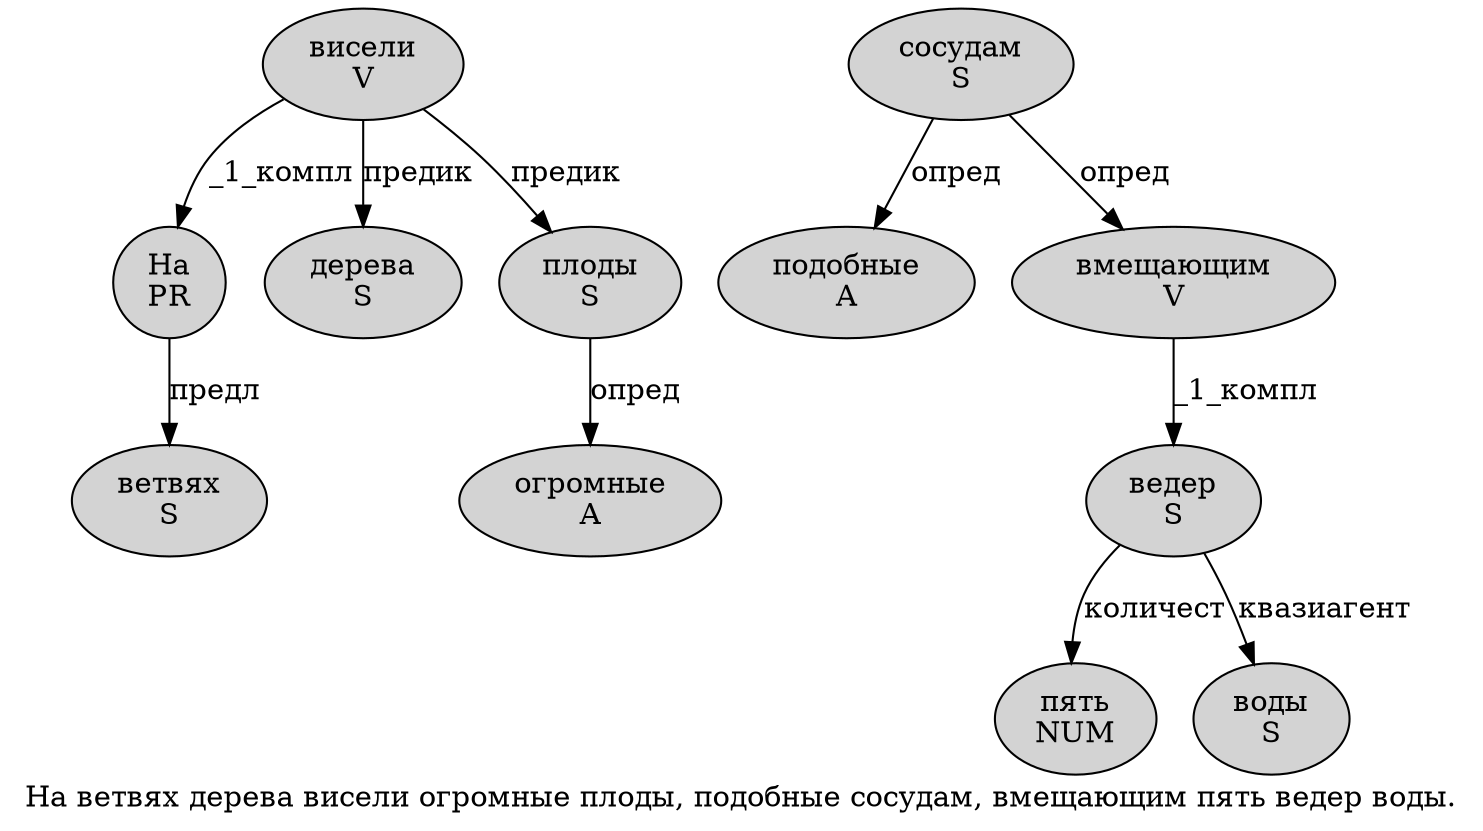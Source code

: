 digraph SENTENCE_598 {
	graph [label="На ветвях дерева висели огромные плоды, подобные сосудам, вмещающим пять ведер воды."]
	node [style=filled]
		0 [label="На
PR" color="" fillcolor=lightgray penwidth=1 shape=ellipse]
		1 [label="ветвях
S" color="" fillcolor=lightgray penwidth=1 shape=ellipse]
		2 [label="дерева
S" color="" fillcolor=lightgray penwidth=1 shape=ellipse]
		3 [label="висели
V" color="" fillcolor=lightgray penwidth=1 shape=ellipse]
		4 [label="огромные
A" color="" fillcolor=lightgray penwidth=1 shape=ellipse]
		5 [label="плоды
S" color="" fillcolor=lightgray penwidth=1 shape=ellipse]
		7 [label="подобные
A" color="" fillcolor=lightgray penwidth=1 shape=ellipse]
		8 [label="сосудам
S" color="" fillcolor=lightgray penwidth=1 shape=ellipse]
		10 [label="вмещающим
V" color="" fillcolor=lightgray penwidth=1 shape=ellipse]
		11 [label="пять
NUM" color="" fillcolor=lightgray penwidth=1 shape=ellipse]
		12 [label="ведер
S" color="" fillcolor=lightgray penwidth=1 shape=ellipse]
		13 [label="воды
S" color="" fillcolor=lightgray penwidth=1 shape=ellipse]
			10 -> 12 [label="_1_компл"]
			12 -> 11 [label="количест"]
			12 -> 13 [label="квазиагент"]
			5 -> 4 [label="опред"]
			0 -> 1 [label="предл"]
			3 -> 0 [label="_1_компл"]
			3 -> 2 [label="предик"]
			3 -> 5 [label="предик"]
			8 -> 7 [label="опред"]
			8 -> 10 [label="опред"]
}